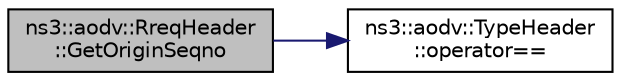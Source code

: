 digraph "ns3::aodv::RreqHeader::GetOriginSeqno"
{
  edge [fontname="Helvetica",fontsize="10",labelfontname="Helvetica",labelfontsize="10"];
  node [fontname="Helvetica",fontsize="10",shape=record];
  rankdir="LR";
  Node1 [label="ns3::aodv::RreqHeader\l::GetOriginSeqno",height=0.2,width=0.4,color="black", fillcolor="grey75", style="filled", fontcolor="black"];
  Node1 -> Node2 [color="midnightblue",fontsize="10",style="solid"];
  Node2 [label="ns3::aodv::TypeHeader\l::operator==",height=0.2,width=0.4,color="black", fillcolor="white", style="filled",URL="$d7/d53/classns3_1_1aodv_1_1TypeHeader.html#a25c9f3695e3ca3c8c8be1188fee35433"];
}
